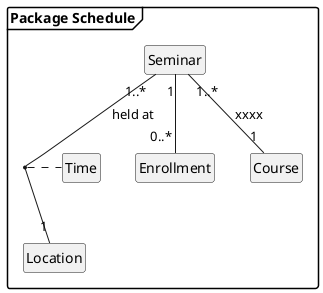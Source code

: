 ' http://www.agilemodeling.com/artifacts/packageDiagram.htm
' Figure 2. The contents of the Schedule package.
@startuml

skinparam packageStyle frame
skinparam monochrome true

package "Package Schedule" {
    class Seminar
    class Enrollment
    class Course
    class Location
    class Time
}

Seminar "1..*" -- "1" Course : xxxx
Seminar "1..*" -- "1" Location : held at
Seminar "1" -- "0..*" Enrollment
(Seminar, Location) .. Time

hide members
hide circle

@enduml
